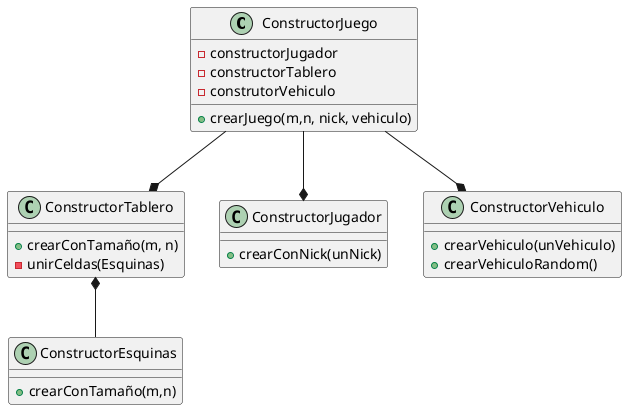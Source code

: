 @startuml
Class ConstructorJuego{
-constructorJugador
-constructorTablero
-construtorVehiculo
+crearJuego(m,n, nick, vehiculo)
}
Class ConstructorTablero{
+crearConTamaño(m, n)
-unirCeldas(Esquinas)
}
Class ConstructorJugador{
+crearConNick(unNick)
}
Class ConstructorEsquinas{
+crearConTamaño(m,n)
}
Class ConstructorVehiculo{
+crearVehiculo(unVehiculo)
+crearVehiculoRandom()
}
ConstructorTablero *--up ConstructorJuego
ConstructorJugador *--up ConstructorJuego
ConstructorTablero *-down- ConstructorEsquinas
ConstructorVehiculo *--up ConstructorJuego
@enduml